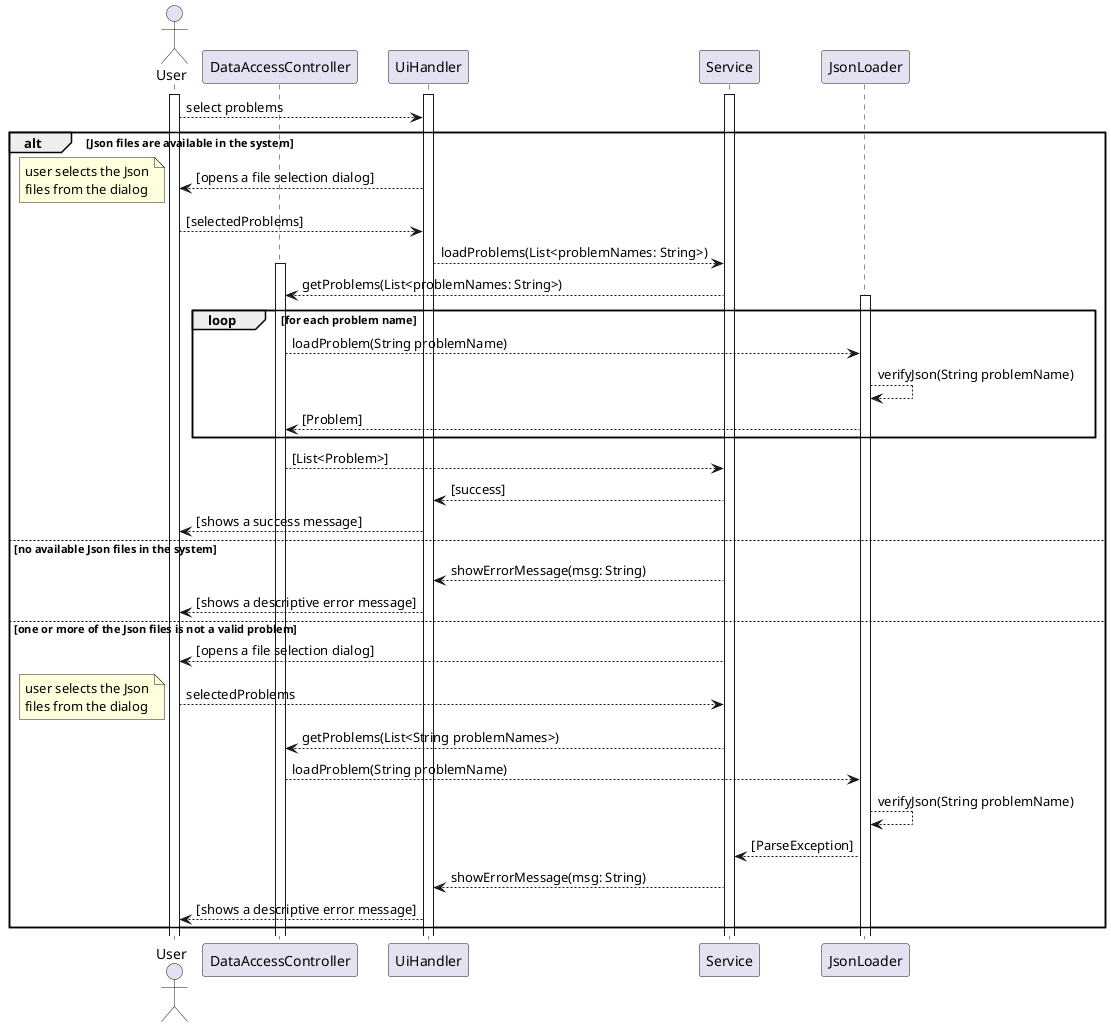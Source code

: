 @startuml
actor User as u
participant DataAccessController as DAC

activate u
activate UiHandler
activate Service


u --> UiHandler : select problems
alt Json files are available in the system
    UiHandler --> u : [opens a file selection dialog]
    note left
        user selects the Json
        files from the dialog
    end note
    u --> UiHandler : [selectedProblems]
    UiHandler --> Service : loadProblems(List<problemNames: String>)


    activate DAC
    Service --> DAC : getProblems(List<problemNames: String>)

    loop for each problem name
        activate JsonLoader
        DAC --> JsonLoader : loadProblem(String problemName)
        JsonLoader --> JsonLoader : verifyJson(String problemName)
        JsonLoader --> DAC : [Problem]
    end

    DAC -->Service : [List<Problem>]
    Service --> UiHandler : [success]
    UiHandler --> u : [shows a success message]

else no available Json files in the system
    Service --> UiHandler : showErrorMessage(msg: String)
    UiHandler --> u : [shows a descriptive error message]

else one or more of the Json files is not a valid problem
    Service --> u : [opens a file selection dialog]
        u --> Service : selectedProblems

        note left
            user selects the Json
            files from the dialog
        end note

        Service --> DAC : getProblems(List<String problemNames>)

        DAC --> JsonLoader : loadProblem(String problemName)
        JsonLoader --> JsonLoader : verifyJson(String problemName)
        JsonLoader --> Service : [ParseException]
        Service --> UiHandler : showErrorMessage(msg: String)
        UiHandler --> u : [shows a descriptive error message]
end



@enduml